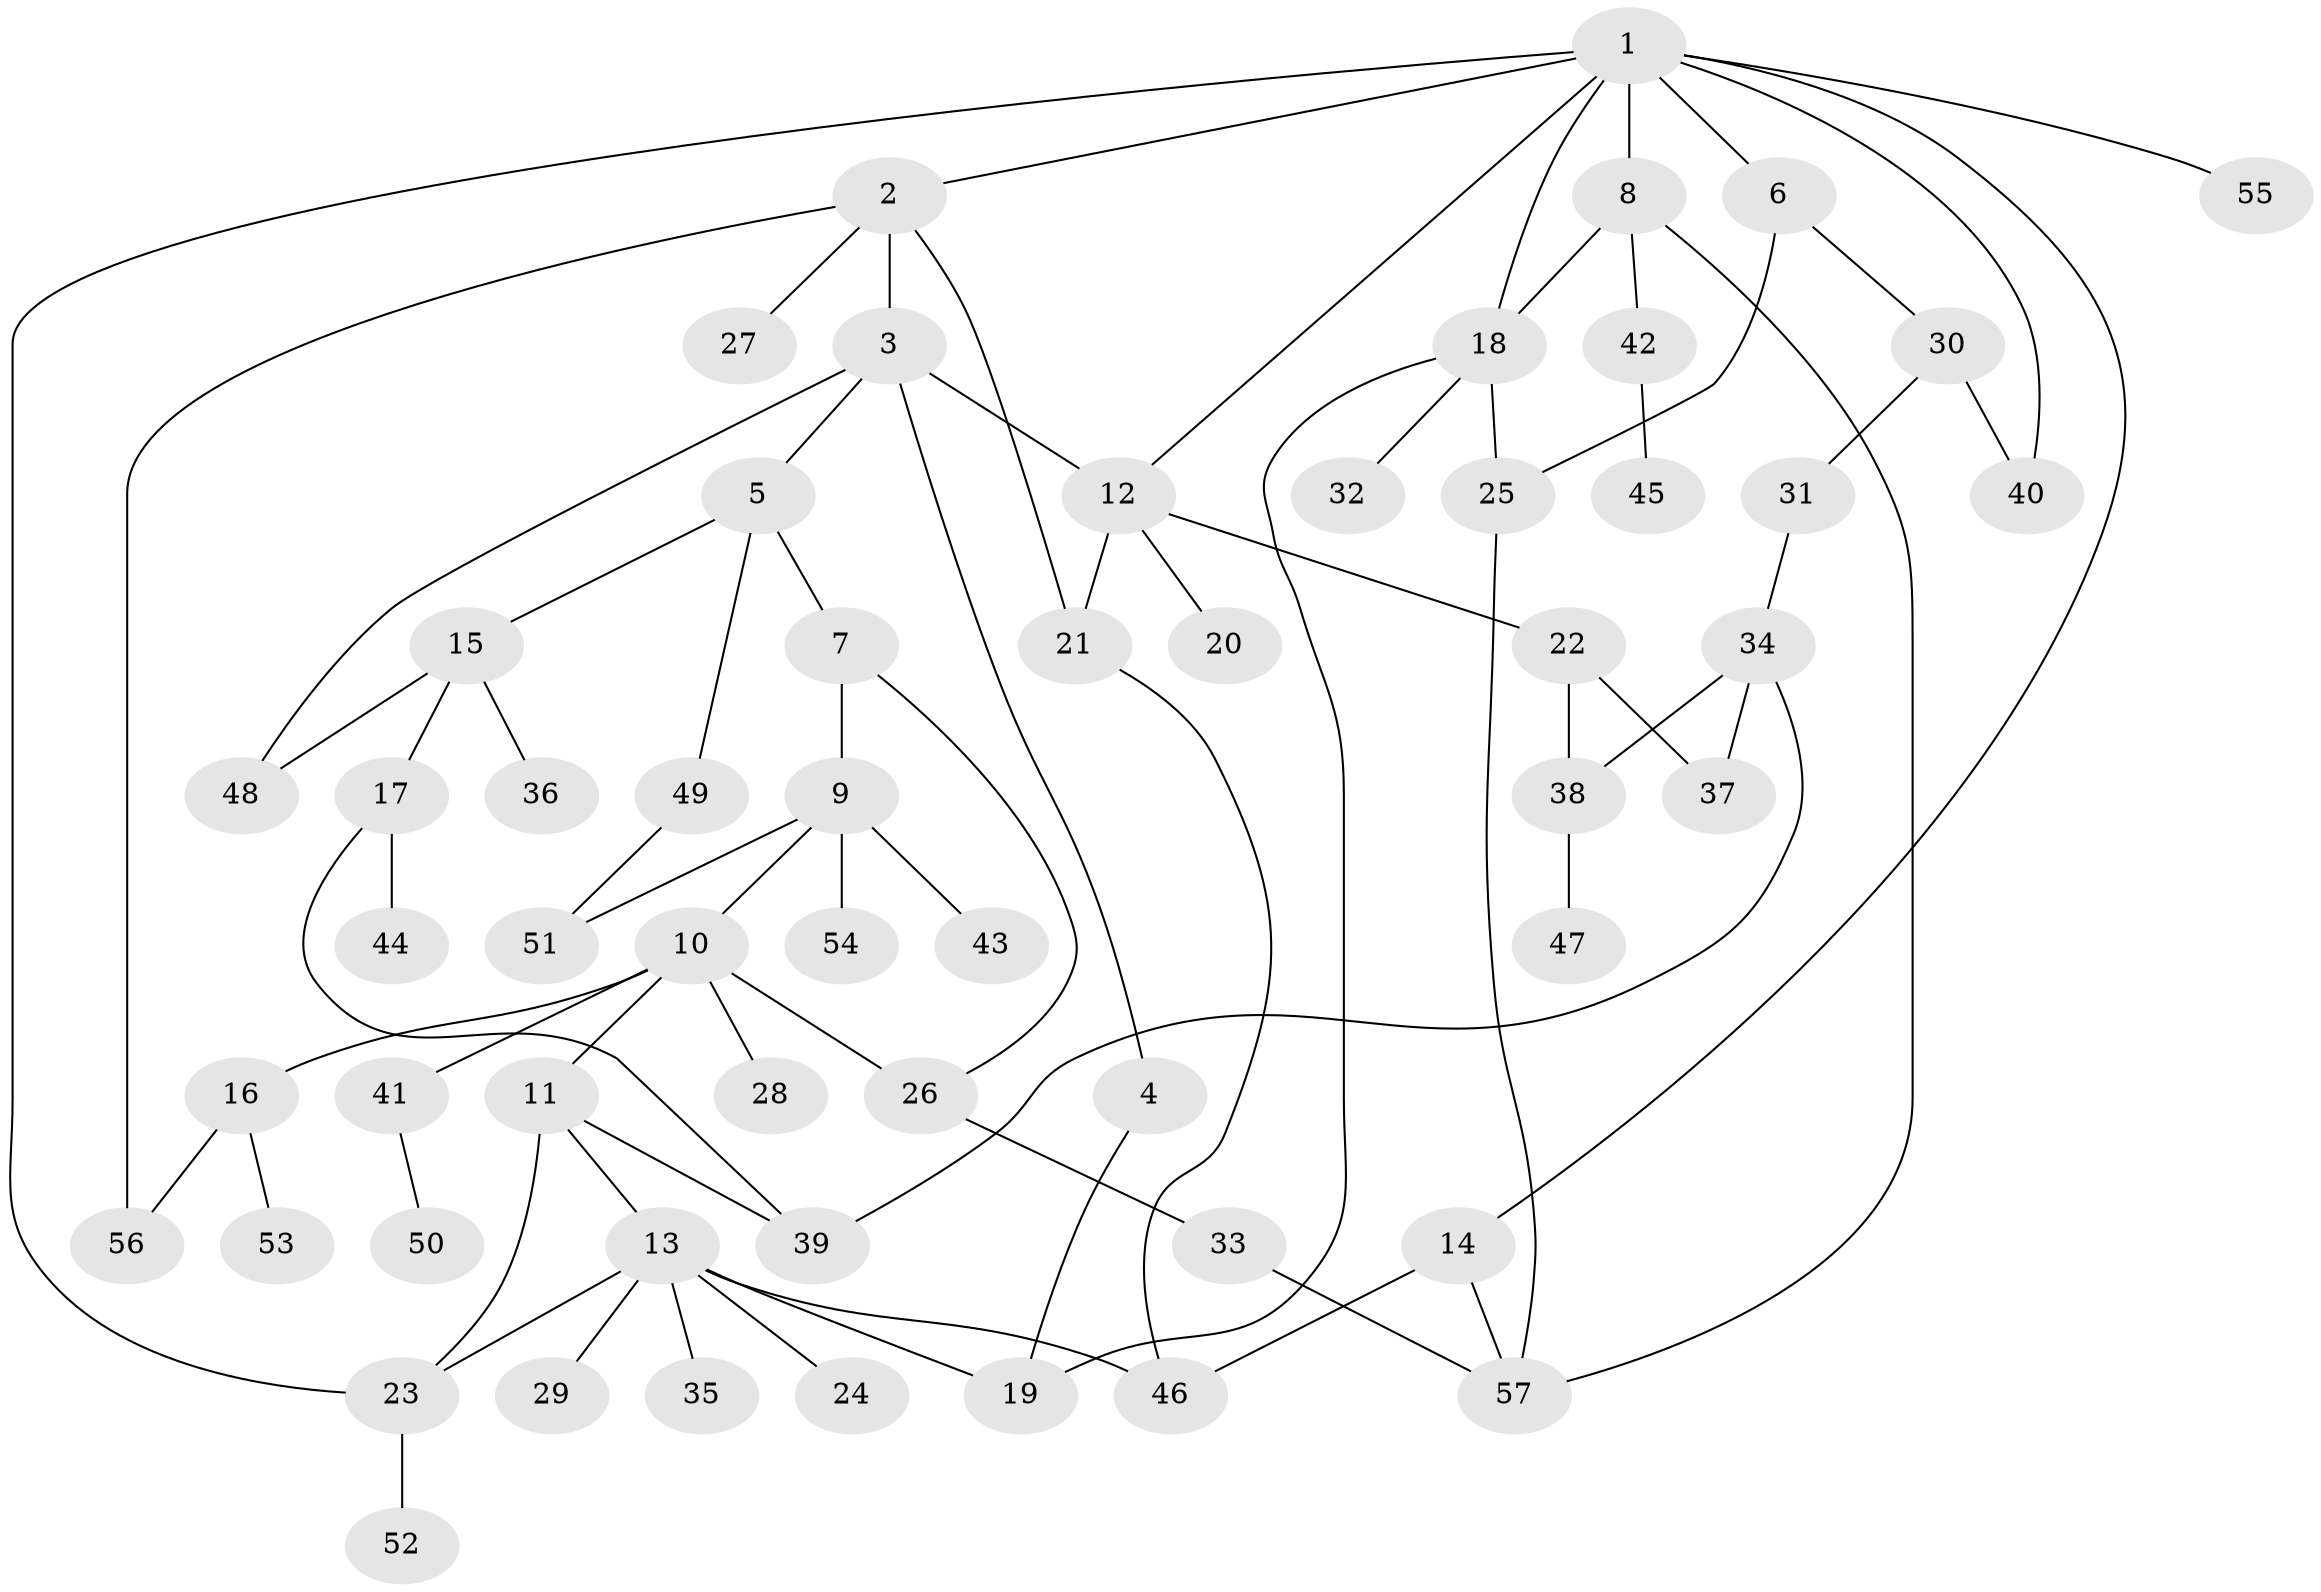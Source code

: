 // coarse degree distribution, {6: 0.16666666666666666, 5: 0.1111111111111111, 3: 0.3333333333333333, 4: 0.16666666666666666, 2: 0.1111111111111111, 1: 0.1111111111111111}
// Generated by graph-tools (version 1.1) at 2025/48/03/04/25 22:48:44]
// undirected, 57 vertices, 78 edges
graph export_dot {
  node [color=gray90,style=filled];
  1;
  2;
  3;
  4;
  5;
  6;
  7;
  8;
  9;
  10;
  11;
  12;
  13;
  14;
  15;
  16;
  17;
  18;
  19;
  20;
  21;
  22;
  23;
  24;
  25;
  26;
  27;
  28;
  29;
  30;
  31;
  32;
  33;
  34;
  35;
  36;
  37;
  38;
  39;
  40;
  41;
  42;
  43;
  44;
  45;
  46;
  47;
  48;
  49;
  50;
  51;
  52;
  53;
  54;
  55;
  56;
  57;
  1 -- 2;
  1 -- 6;
  1 -- 8;
  1 -- 12;
  1 -- 14;
  1 -- 18;
  1 -- 40;
  1 -- 55;
  1 -- 23;
  2 -- 3;
  2 -- 21;
  2 -- 27;
  2 -- 56;
  3 -- 4;
  3 -- 5;
  3 -- 48;
  3 -- 12;
  4 -- 19;
  5 -- 7;
  5 -- 15;
  5 -- 49;
  6 -- 25;
  6 -- 30;
  7 -- 9;
  7 -- 26;
  8 -- 42;
  8 -- 57;
  8 -- 18;
  9 -- 10;
  9 -- 43;
  9 -- 54;
  9 -- 51;
  10 -- 11;
  10 -- 16;
  10 -- 28;
  10 -- 41;
  10 -- 26;
  11 -- 13;
  11 -- 39;
  11 -- 23;
  12 -- 20;
  12 -- 22;
  12 -- 21;
  13 -- 23;
  13 -- 24;
  13 -- 29;
  13 -- 35;
  13 -- 46;
  13 -- 19;
  14 -- 57;
  14 -- 46;
  15 -- 17;
  15 -- 36;
  15 -- 48;
  16 -- 53;
  16 -- 56;
  17 -- 44;
  17 -- 39;
  18 -- 32;
  18 -- 25;
  18 -- 19;
  21 -- 46;
  22 -- 37;
  22 -- 38;
  23 -- 52;
  25 -- 57;
  26 -- 33;
  30 -- 31;
  30 -- 40;
  31 -- 34;
  33 -- 57;
  34 -- 38;
  34 -- 37;
  34 -- 39;
  38 -- 47;
  41 -- 50;
  42 -- 45;
  49 -- 51;
}

